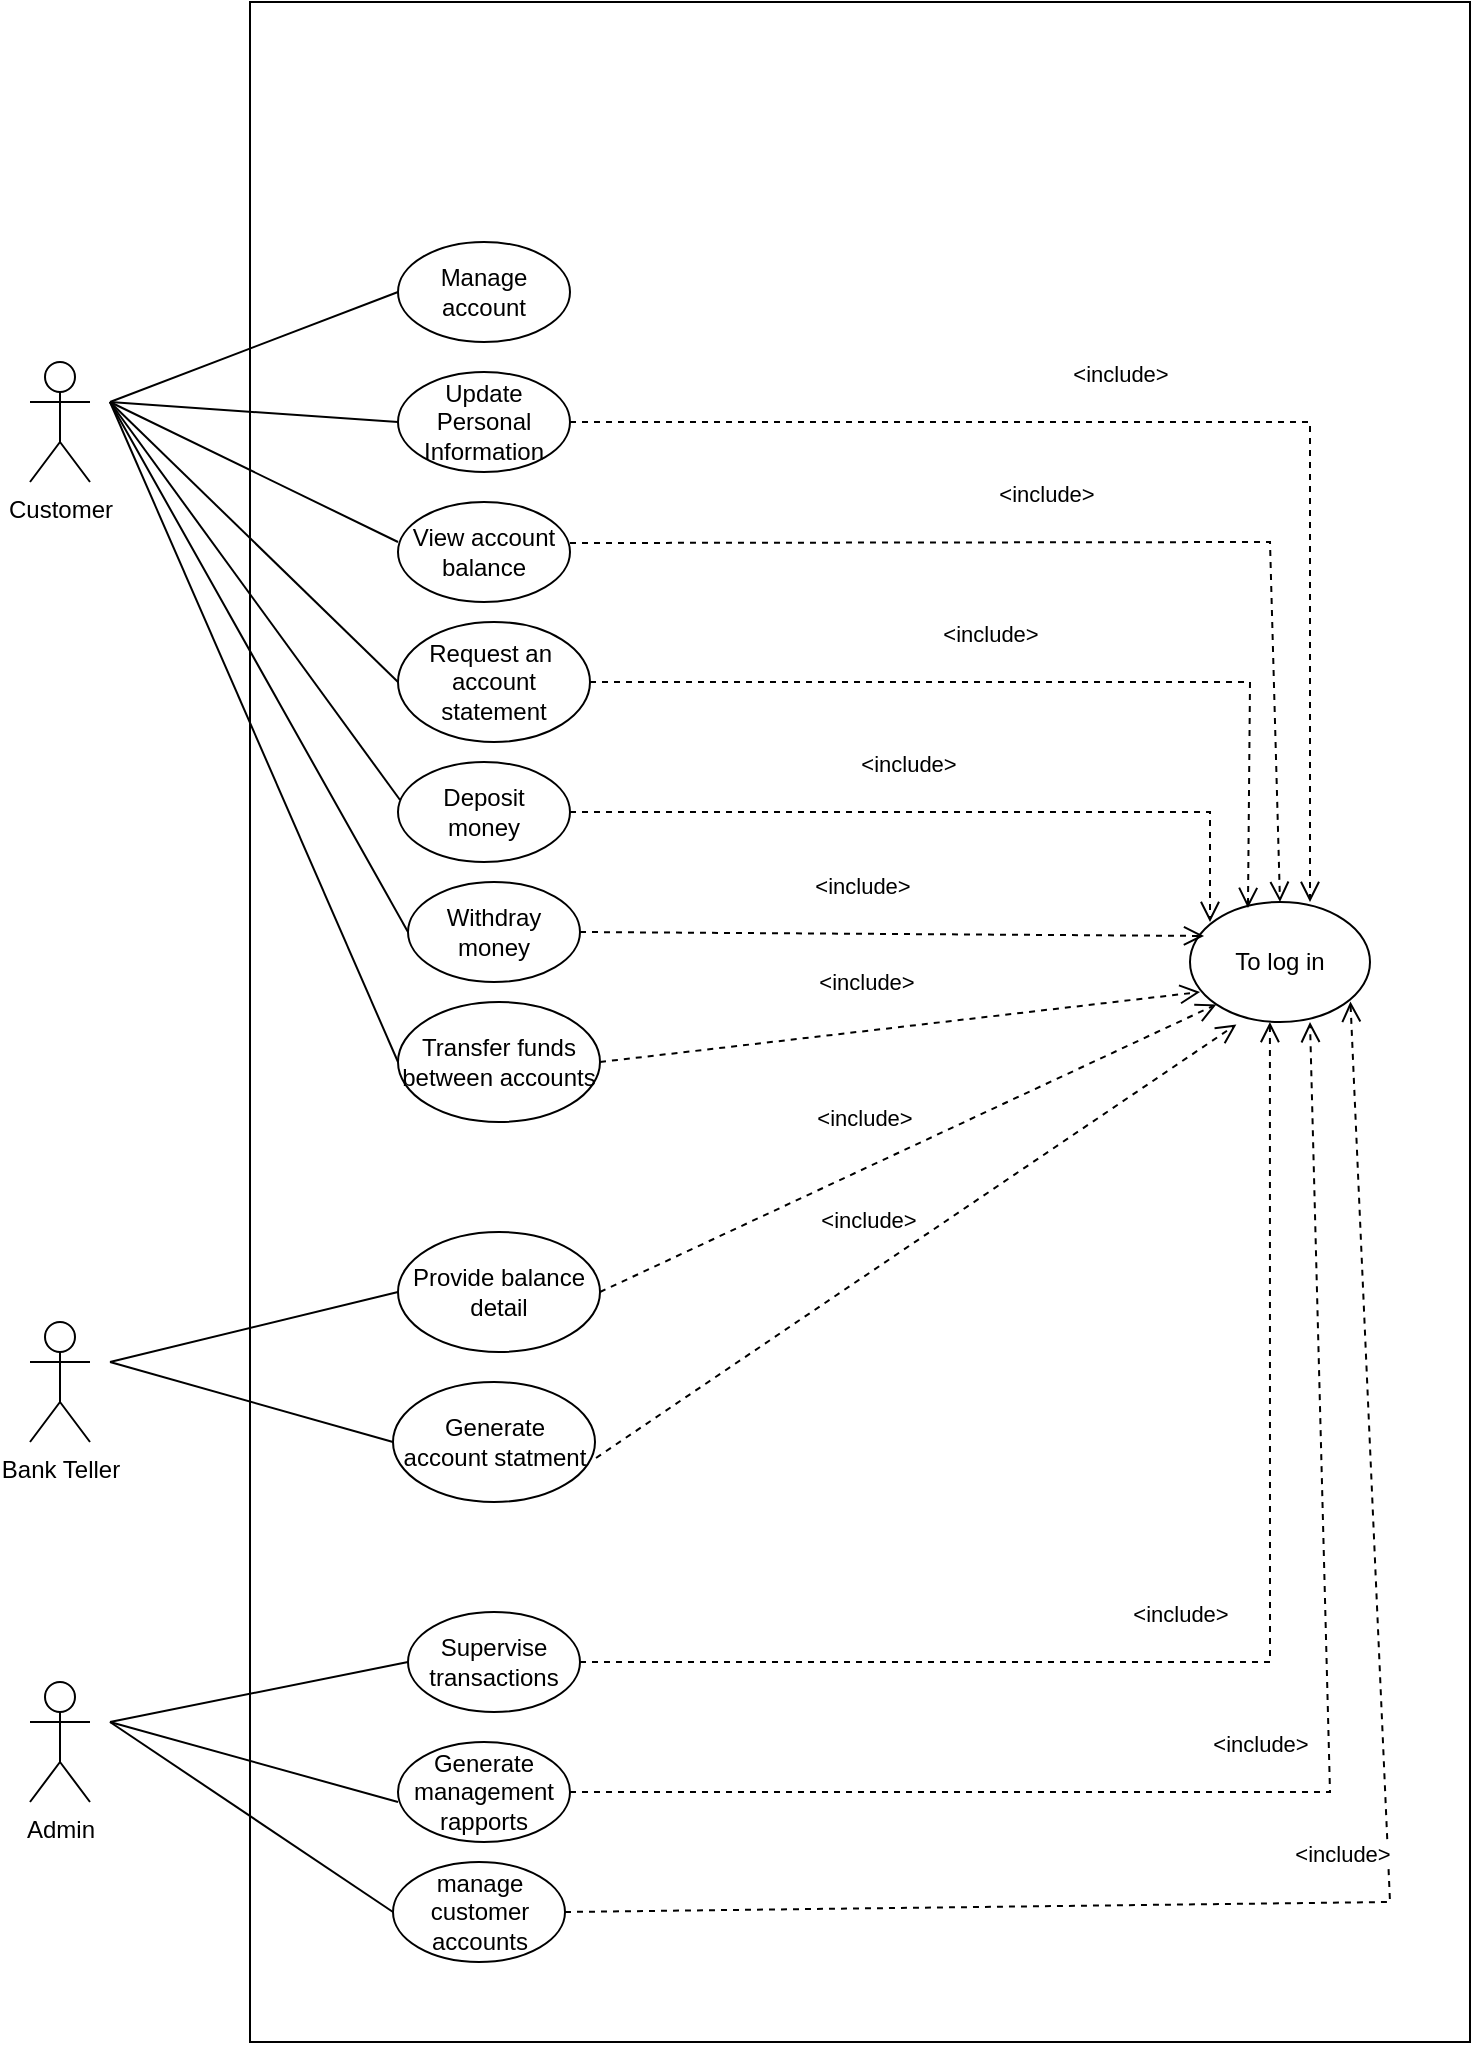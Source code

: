 <mxfile version="20.7.4" type="device"><diagram id="Do_zm6mei2nKp1-yaZO_" name="Page-1"><mxGraphModel dx="864" dy="1685" grid="1" gridSize="10" guides="1" tooltips="1" connect="1" arrows="1" fold="1" page="1" pageScale="1" pageWidth="827" pageHeight="1169" math="0" shadow="0"><root><mxCell id="0"/><mxCell id="1" parent="0"/><mxCell id="5P84ELFOGlVXvdUWSDb2-1" value="" style="rounded=0;whiteSpace=wrap;html=1;" parent="1" vertex="1"><mxGeometry x="200" y="-60" width="610" height="1020" as="geometry"/></mxCell><mxCell id="5P84ELFOGlVXvdUWSDb2-2" value="Customer" style="shape=umlActor;verticalLabelPosition=bottom;verticalAlign=top;html=1;outlineConnect=0;" parent="1" vertex="1"><mxGeometry x="90" y="120" width="30" height="60" as="geometry"/></mxCell><mxCell id="5P84ELFOGlVXvdUWSDb2-3" value="Bank Teller" style="shape=umlActor;verticalLabelPosition=bottom;verticalAlign=top;html=1;outlineConnect=0;" parent="1" vertex="1"><mxGeometry x="90" y="600" width="30" height="60" as="geometry"/></mxCell><mxCell id="5P84ELFOGlVXvdUWSDb2-4" value="Admin" style="shape=umlActor;verticalLabelPosition=bottom;verticalAlign=top;html=1;outlineConnect=0;" parent="1" vertex="1"><mxGeometry x="90" y="780" width="30" height="60" as="geometry"/></mxCell><mxCell id="5P84ELFOGlVXvdUWSDb2-5" value="Manage account" style="ellipse;whiteSpace=wrap;html=1;" parent="1" vertex="1"><mxGeometry x="274" y="60" width="86" height="50" as="geometry"/></mxCell><mxCell id="9IGaStw37jcuVz0g5EAN-2" value="Update Personal Information" style="ellipse;whiteSpace=wrap;html=1;" parent="1" vertex="1"><mxGeometry x="274" y="125" width="86" height="50" as="geometry"/></mxCell><mxCell id="9IGaStw37jcuVz0g5EAN-3" value="View account balance" style="ellipse;whiteSpace=wrap;html=1;" parent="1" vertex="1"><mxGeometry x="274" y="190" width="86" height="50" as="geometry"/></mxCell><mxCell id="9IGaStw37jcuVz0g5EAN-4" value="Request an&amp;nbsp; account statement" style="ellipse;whiteSpace=wrap;html=1;" parent="1" vertex="1"><mxGeometry x="274" y="250" width="96" height="60" as="geometry"/></mxCell><mxCell id="9IGaStw37jcuVz0g5EAN-5" value="" style="endArrow=none;html=1;rounded=0;entryX=0;entryY=0.5;entryDx=0;entryDy=0;" parent="1" target="5P84ELFOGlVXvdUWSDb2-5" edge="1"><mxGeometry width="50" height="50" relative="1" as="geometry"><mxPoint x="130" y="140" as="sourcePoint"/><mxPoint x="180" y="90" as="targetPoint"/></mxGeometry></mxCell><mxCell id="9IGaStw37jcuVz0g5EAN-6" value="" style="endArrow=none;html=1;rounded=0;" parent="1" edge="1"><mxGeometry width="50" height="50" relative="1" as="geometry"><mxPoint x="130" y="140" as="sourcePoint"/><mxPoint x="274" y="150" as="targetPoint"/></mxGeometry></mxCell><mxCell id="9IGaStw37jcuVz0g5EAN-7" value="" style="endArrow=none;html=1;rounded=0;" parent="1" edge="1"><mxGeometry width="50" height="50" relative="1" as="geometry"><mxPoint x="130" y="140" as="sourcePoint"/><mxPoint x="274" y="210" as="targetPoint"/></mxGeometry></mxCell><mxCell id="9IGaStw37jcuVz0g5EAN-8" value="" style="endArrow=none;html=1;rounded=0;" parent="1" edge="1"><mxGeometry width="50" height="50" relative="1" as="geometry"><mxPoint x="130" y="140" as="sourcePoint"/><mxPoint x="274" y="280" as="targetPoint"/></mxGeometry></mxCell><mxCell id="9IGaStw37jcuVz0g5EAN-9" value="Deposit &lt;br&gt;money" style="ellipse;whiteSpace=wrap;html=1;" parent="1" vertex="1"><mxGeometry x="274" y="320" width="86" height="50" as="geometry"/></mxCell><mxCell id="9IGaStw37jcuVz0g5EAN-10" value="Withdray money" style="ellipse;whiteSpace=wrap;html=1;" parent="1" vertex="1"><mxGeometry x="279" y="380" width="86" height="50" as="geometry"/></mxCell><mxCell id="9IGaStw37jcuVz0g5EAN-11" value="Transfer funds between accounts" style="ellipse;whiteSpace=wrap;html=1;" parent="1" vertex="1"><mxGeometry x="274" y="440" width="101" height="60" as="geometry"/></mxCell><mxCell id="9IGaStw37jcuVz0g5EAN-12" value="" style="endArrow=none;html=1;rounded=0;entryX=0.012;entryY=0.38;entryDx=0;entryDy=0;entryPerimeter=0;" parent="1" edge="1" target="9IGaStw37jcuVz0g5EAN-9"><mxGeometry width="50" height="50" relative="1" as="geometry"><mxPoint x="130" y="140" as="sourcePoint"/><mxPoint x="279" y="370" as="targetPoint"/></mxGeometry></mxCell><mxCell id="9IGaStw37jcuVz0g5EAN-13" value="" style="endArrow=none;html=1;rounded=0;entryX=0;entryY=0.5;entryDx=0;entryDy=0;" parent="1" target="9IGaStw37jcuVz0g5EAN-10" edge="1"><mxGeometry width="50" height="50" relative="1" as="geometry"><mxPoint x="130" y="140" as="sourcePoint"/><mxPoint x="274" y="430" as="targetPoint"/></mxGeometry></mxCell><mxCell id="9IGaStw37jcuVz0g5EAN-14" value="" style="endArrow=none;html=1;rounded=0;entryX=0;entryY=0.5;entryDx=0;entryDy=0;" parent="1" edge="1" target="9IGaStw37jcuVz0g5EAN-11"><mxGeometry width="50" height="50" relative="1" as="geometry"><mxPoint x="130" y="140" as="sourcePoint"/><mxPoint x="279" y="500" as="targetPoint"/></mxGeometry></mxCell><mxCell id="9IGaStw37jcuVz0g5EAN-15" value="Supervise transactions" style="ellipse;whiteSpace=wrap;html=1;" parent="1" vertex="1"><mxGeometry x="279" y="745" width="86" height="50" as="geometry"/></mxCell><mxCell id="9IGaStw37jcuVz0g5EAN-16" value="Generate management rapports" style="ellipse;whiteSpace=wrap;html=1;" parent="1" vertex="1"><mxGeometry x="274" y="810" width="86" height="50" as="geometry"/></mxCell><mxCell id="9IGaStw37jcuVz0g5EAN-17" value="manage customer accounts" style="ellipse;whiteSpace=wrap;html=1;" parent="1" vertex="1"><mxGeometry x="271.5" y="870" width="86" height="50" as="geometry"/></mxCell><mxCell id="9IGaStw37jcuVz0g5EAN-18" value="" style="endArrow=none;html=1;rounded=0;entryX=0;entryY=0.5;entryDx=0;entryDy=0;" parent="1" target="9IGaStw37jcuVz0g5EAN-15" edge="1"><mxGeometry width="50" height="50" relative="1" as="geometry"><mxPoint x="130" y="800" as="sourcePoint"/><mxPoint x="279" y="610" as="targetPoint"/></mxGeometry></mxCell><mxCell id="9IGaStw37jcuVz0g5EAN-20" value="" style="endArrow=none;html=1;rounded=0;entryX=0;entryY=0.5;entryDx=0;entryDy=0;" parent="1" target="9IGaStw37jcuVz0g5EAN-17" edge="1"><mxGeometry width="50" height="50" relative="1" as="geometry"><mxPoint x="130" y="800" as="sourcePoint"/><mxPoint x="279" y="740" as="targetPoint"/></mxGeometry></mxCell><mxCell id="9IGaStw37jcuVz0g5EAN-21" value="To log in" style="ellipse;whiteSpace=wrap;html=1;" parent="1" vertex="1"><mxGeometry x="670" y="390" width="90" height="60" as="geometry"/></mxCell><mxCell id="9IGaStw37jcuVz0g5EAN-22" value="&amp;lt;include&amp;gt;" style="html=1;verticalAlign=bottom;endArrow=open;dashed=1;endSize=8;rounded=0;exitX=1;exitY=0.5;exitDx=0;exitDy=0;" parent="1" edge="1"><mxGeometry x="-0.1" y="15" relative="1" as="geometry"><mxPoint x="360" y="150" as="sourcePoint"/><mxPoint x="730" y="390" as="targetPoint"/><mxPoint as="offset"/><Array as="points"><mxPoint x="730" y="150"/></Array></mxGeometry></mxCell><mxCell id="9IGaStw37jcuVz0g5EAN-23" value="&amp;lt;include&amp;gt;" style="html=1;verticalAlign=bottom;endArrow=open;dashed=1;endSize=8;rounded=0;entryX=0.5;entryY=0;entryDx=0;entryDy=0;exitX=1;exitY=0.5;exitDx=0;exitDy=0;" parent="1" target="9IGaStw37jcuVz0g5EAN-21" edge="1"><mxGeometry x="-0.1" y="15" relative="1" as="geometry"><mxPoint x="360" y="210.51" as="sourcePoint"/><mxPoint x="790" y="350" as="targetPoint"/><mxPoint as="offset"/><Array as="points"><mxPoint x="710" y="210"/></Array></mxGeometry></mxCell><mxCell id="9IGaStw37jcuVz0g5EAN-24" value="&amp;lt;include&amp;gt;" style="html=1;verticalAlign=bottom;endArrow=open;dashed=1;endSize=8;rounded=0;entryX=0.322;entryY=0.05;entryDx=0;entryDy=0;exitX=1;exitY=0.5;exitDx=0;exitDy=0;entryPerimeter=0;" parent="1" target="9IGaStw37jcuVz0g5EAN-21" edge="1"><mxGeometry x="-0.1" y="15" relative="1" as="geometry"><mxPoint x="370" y="280" as="sourcePoint"/><mxPoint x="800" y="419.49" as="targetPoint"/><mxPoint as="offset"/><Array as="points"><mxPoint x="700" y="280"/></Array></mxGeometry></mxCell><mxCell id="9IGaStw37jcuVz0g5EAN-25" value="&amp;lt;include&amp;gt;" style="html=1;verticalAlign=bottom;endArrow=open;dashed=1;endSize=8;rounded=0;entryX=0.5;entryY=0;entryDx=0;entryDy=0;exitX=1;exitY=0.5;exitDx=0;exitDy=0;" parent="1" source="9IGaStw37jcuVz0g5EAN-9" edge="1"><mxGeometry x="-0.1" y="15" relative="1" as="geometry"><mxPoint x="250" y="260.51" as="sourcePoint"/><mxPoint x="680" y="400" as="targetPoint"/><mxPoint as="offset"/><Array as="points"><mxPoint x="680" y="345"/></Array></mxGeometry></mxCell><mxCell id="9IGaStw37jcuVz0g5EAN-26" value="&amp;lt;include&amp;gt;" style="html=1;verticalAlign=bottom;endArrow=open;dashed=1;endSize=8;rounded=0;entryX=0.078;entryY=0.283;entryDx=0;entryDy=0;exitX=1;exitY=0.5;exitDx=0;exitDy=0;entryPerimeter=0;" parent="1" target="9IGaStw37jcuVz0g5EAN-21" edge="1" source="9IGaStw37jcuVz0g5EAN-10"><mxGeometry x="-0.1" y="15" relative="1" as="geometry"><mxPoint x="365" y="430.26" as="sourcePoint"/><mxPoint x="795" y="569.75" as="targetPoint"/><mxPoint as="offset"/></mxGeometry></mxCell><mxCell id="9IGaStw37jcuVz0g5EAN-27" value="&amp;lt;include&amp;gt;" style="html=1;verticalAlign=bottom;endArrow=open;dashed=1;endSize=8;rounded=0;entryX=0.056;entryY=0.75;entryDx=0;entryDy=0;exitX=1;exitY=0.5;exitDx=0;exitDy=0;entryPerimeter=0;" parent="1" target="9IGaStw37jcuVz0g5EAN-21" edge="1" source="9IGaStw37jcuVz0g5EAN-11"><mxGeometry x="-0.1" y="15" relative="1" as="geometry"><mxPoint x="380" y="500.26" as="sourcePoint"/><mxPoint x="685" y="490" as="targetPoint"/><mxPoint as="offset"/></mxGeometry></mxCell><mxCell id="9IGaStw37jcuVz0g5EAN-30" value="&amp;lt;include&amp;gt;" style="html=1;verticalAlign=bottom;endArrow=open;dashed=1;endSize=8;rounded=0;entryX=0.836;entryY=0.5;entryDx=0;entryDy=0;exitX=1;exitY=0.5;exitDx=0;exitDy=0;entryPerimeter=0;" parent="1" target="5P84ELFOGlVXvdUWSDb2-1" edge="1" source="9IGaStw37jcuVz0g5EAN-15"><mxGeometry x="-0.1" y="15" relative="1" as="geometry"><mxPoint x="372.5" y="730.13" as="sourcePoint"/><mxPoint x="677.5" y="719.87" as="targetPoint"/><mxPoint as="offset"/><Array as="points"><mxPoint x="710" y="770"/></Array></mxGeometry></mxCell><mxCell id="YWZcYHxEsVoxvpZqtmnv-1" value="&lt;span style=&quot;text-align: left;&quot;&gt;Provide balance detail&lt;/span&gt;" style="ellipse;whiteSpace=wrap;html=1;" vertex="1" parent="1"><mxGeometry x="274" y="555" width="101" height="60" as="geometry"/></mxCell><mxCell id="YWZcYHxEsVoxvpZqtmnv-2" value="&amp;lt;include&amp;gt;" style="html=1;verticalAlign=bottom;endArrow=open;dashed=1;endSize=8;rounded=0;entryX=0;entryY=1;entryDx=0;entryDy=0;exitX=1;exitY=0.5;exitDx=0;exitDy=0;" edge="1" parent="1" source="YWZcYHxEsVoxvpZqtmnv-1" target="9IGaStw37jcuVz0g5EAN-21"><mxGeometry x="-0.1" y="15" relative="1" as="geometry"><mxPoint x="385" y="480" as="sourcePoint"/><mxPoint x="685.04" y="445" as="targetPoint"/><mxPoint as="offset"/></mxGeometry></mxCell><mxCell id="YWZcYHxEsVoxvpZqtmnv-3" value="&lt;span style=&quot;text-align: left;&quot;&gt;Generate&lt;br&gt;account statment&lt;/span&gt;" style="ellipse;whiteSpace=wrap;html=1;" vertex="1" parent="1"><mxGeometry x="271.5" y="630" width="101" height="60" as="geometry"/></mxCell><mxCell id="YWZcYHxEsVoxvpZqtmnv-4" value="&amp;lt;include&amp;gt;" style="html=1;verticalAlign=bottom;endArrow=open;dashed=1;endSize=8;rounded=0;entryX=0;entryY=1;entryDx=0;entryDy=0;exitX=1.005;exitY=0.633;exitDx=0;exitDy=0;exitPerimeter=0;" edge="1" parent="1" source="YWZcYHxEsVoxvpZqtmnv-3"><mxGeometry x="-0.1" y="15" relative="1" as="geometry"><mxPoint x="385" y="595" as="sourcePoint"/><mxPoint x="693.18" y="451.213" as="targetPoint"/><mxPoint as="offset"/></mxGeometry></mxCell><mxCell id="YWZcYHxEsVoxvpZqtmnv-6" value="" style="endArrow=none;html=1;rounded=0;entryX=0;entryY=0.5;entryDx=0;entryDy=0;" edge="1" parent="1" target="YWZcYHxEsVoxvpZqtmnv-1"><mxGeometry width="50" height="50" relative="1" as="geometry"><mxPoint x="130" y="620" as="sourcePoint"/><mxPoint x="279" y="615" as="targetPoint"/></mxGeometry></mxCell><mxCell id="YWZcYHxEsVoxvpZqtmnv-7" value="" style="endArrow=none;html=1;rounded=0;entryX=0;entryY=0.5;entryDx=0;entryDy=0;" edge="1" parent="1" target="YWZcYHxEsVoxvpZqtmnv-3"><mxGeometry width="50" height="50" relative="1" as="geometry"><mxPoint x="130" y="620" as="sourcePoint"/><mxPoint x="279" y="615" as="targetPoint"/></mxGeometry></mxCell><mxCell id="YWZcYHxEsVoxvpZqtmnv-8" value="" style="endArrow=none;html=1;rounded=0;entryX=0;entryY=0.5;entryDx=0;entryDy=0;" edge="1" parent="1"><mxGeometry width="50" height="50" relative="1" as="geometry"><mxPoint x="130" y="800" as="sourcePoint"/><mxPoint x="274" y="840" as="targetPoint"/></mxGeometry></mxCell><mxCell id="YWZcYHxEsVoxvpZqtmnv-9" value="&amp;lt;include&amp;gt;" style="html=1;verticalAlign=bottom;endArrow=open;dashed=1;endSize=8;rounded=0;exitX=1;exitY=0.5;exitDx=0;exitDy=0;" edge="1" parent="1" source="9IGaStw37jcuVz0g5EAN-16"><mxGeometry x="-0.1" y="15" relative="1" as="geometry"><mxPoint x="375" y="780" as="sourcePoint"/><mxPoint x="730" y="450" as="targetPoint"/><mxPoint as="offset"/><Array as="points"><mxPoint x="740" y="835"/></Array></mxGeometry></mxCell><mxCell id="YWZcYHxEsVoxvpZqtmnv-10" value="&amp;lt;include&amp;gt;" style="html=1;verticalAlign=bottom;endArrow=open;dashed=1;endSize=8;rounded=0;entryX=0.902;entryY=0.49;entryDx=0;entryDy=0;exitX=1;exitY=0.5;exitDx=0;exitDy=0;entryPerimeter=0;" edge="1" parent="1" source="9IGaStw37jcuVz0g5EAN-17" target="5P84ELFOGlVXvdUWSDb2-1"><mxGeometry x="-0.1" y="15" relative="1" as="geometry"><mxPoint x="385" y="790" as="sourcePoint"/><mxPoint x="729.96" y="470" as="targetPoint"/><mxPoint as="offset"/><Array as="points"><mxPoint x="770" y="890"/></Array></mxGeometry></mxCell></root></mxGraphModel></diagram></mxfile>